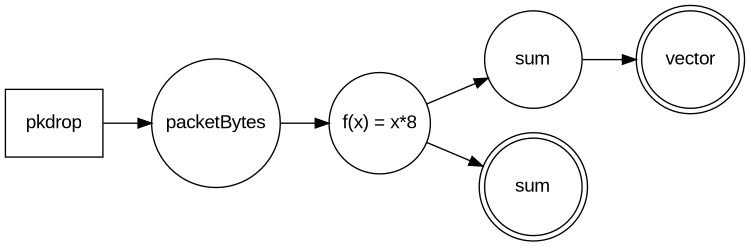 /*
 * @statistic[result1](record=last,vector);
 * @statistic[result2](record=vector(timeavg));
 * @statistic[droppedBits](source="8*packetBytes(pkdrop)"; record="sum,vector(sum)");
 */
digraph g {

        fontsize=12; size="5,5";
        node [fontname="Arial"];
        edge [fontname="Arial"];
        rankdir=LR;

        node [width=1, height=1];

        /* signals */
        pkdrop [shape=rectangle, height=0.7];

        /* filters */
        packetBytes [shape=circle];
        expr1 [shape=circle, label="f(x) = x*8"];
        sum [shape=circle];

        /* recorders */
        sumrec [shape=doublecircle, label="sum"];
        vector [shape=doublecircle];

        /* statistic */
        /* result1_1 [shape=plaintext, label="result1: record=vector"]; */

        /* edges */
        pkdrop -> packetBytes;
        packetBytes -> expr1;
        expr1 -> sumrec;
        expr1 -> sum;
        sum -> vector;
}
